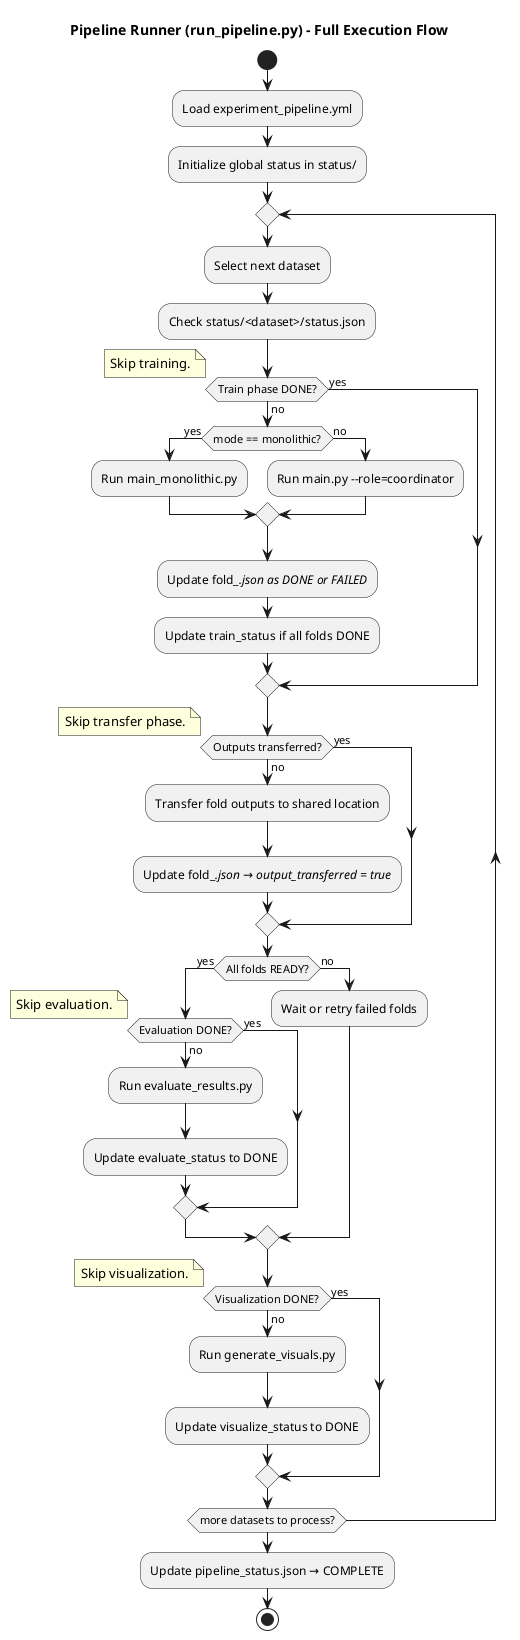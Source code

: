 @startuml PipelineExecutionFlow

title Pipeline Runner (run_pipeline.py) - Full Execution Flow

start

:Load experiment_pipeline.yml;
:Initialize global status in status/;

repeat
  :Select next dataset;
  :Check status/<dataset>/status.json;

  if (Train phase DONE?) then (yes)
    note right
      Skip training.
    end note
  else (no)
    if (mode == monolithic?) then (yes)
      :Run main_monolithic.py;
    else (no)
      :Run main.py --role=coordinator;
    endif

    :Update fold_<i>.json as DONE or FAILED;
    :Update train_status if all folds DONE;
  endif

  if (Outputs transferred?) then (yes)
    note right
      Skip transfer phase.
    end note
  else (no)
    :Transfer fold outputs to shared location;
    :Update fold_<i>.json → output_transferred = true;
  endif

  if (All folds READY?) then (yes)
    if (Evaluation DONE?) then (yes)
      note right
        Skip evaluation.
      end note
    else (no)
      :Run evaluate_results.py;
      :Update evaluate_status to DONE;
    endif
  else (no)
    :Wait or retry failed folds;
  endif

  if (Visualization DONE?) then (yes)
    note right
      Skip visualization.
    end note
  else (no)
    :Run generate_visuals.py;
    :Update visualize_status to DONE;
  endif

repeat while (more datasets to process?)

:Update pipeline_status.json → COMPLETE;

stop

@enduml
